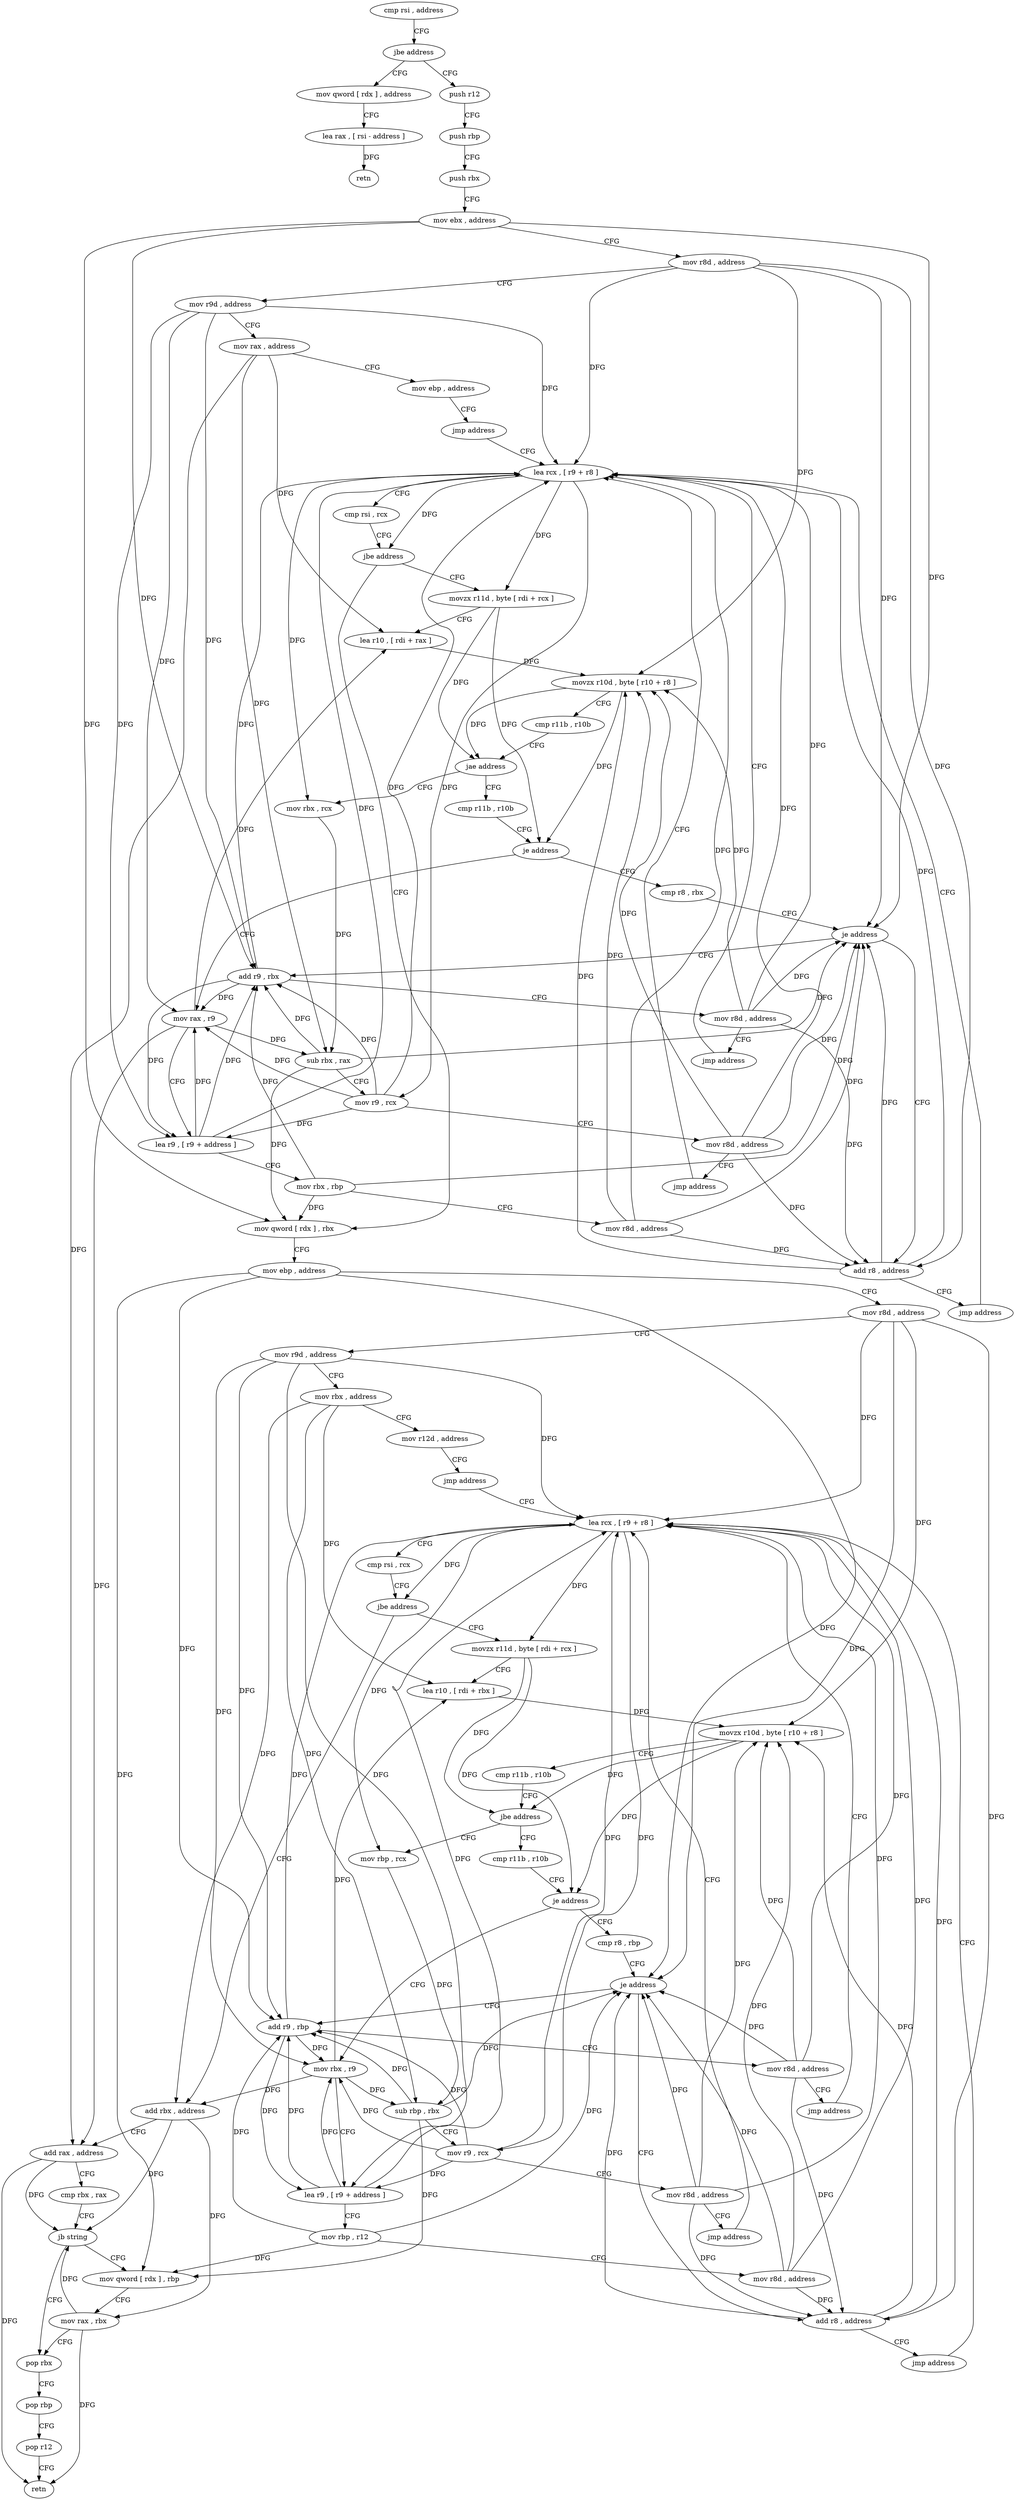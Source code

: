 digraph "func" {
"4394539" [label = "cmp rsi , address" ]
"4394543" [label = "jbe address" ]
"4394580" [label = "mov qword [ rdx ] , address" ]
"4394545" [label = "push r12" ]
"4394587" [label = "lea rax , [ rsi - address ]" ]
"4394591" [label = "retn" ]
"4394547" [label = "push rbp" ]
"4394548" [label = "push rbx" ]
"4394549" [label = "mov ebx , address" ]
"4394554" [label = "mov r8d , address" ]
"4394560" [label = "mov r9d , address" ]
"4394566" [label = "mov rax , address" ]
"4394573" [label = "mov ebp , address" ]
"4394578" [label = "jmp address" ]
"4394613" [label = "lea rcx , [ r9 + r8 ]" ]
"4394617" [label = "cmp rsi , rcx" ]
"4394620" [label = "jbe address" ]
"4394680" [label = "mov qword [ rdx ] , rbx" ]
"4394622" [label = "movzx r11d , byte [ rdi + rcx ]" ]
"4394683" [label = "mov ebp , address" ]
"4394688" [label = "mov r8d , address" ]
"4394694" [label = "mov r9d , address" ]
"4394700" [label = "mov rbx , address" ]
"4394707" [label = "mov r12d , address" ]
"4394713" [label = "jmp address" ]
"4394736" [label = "lea rcx , [ r9 + r8 ]" ]
"4394627" [label = "lea r10 , [ rdi + rax ]" ]
"4394631" [label = "movzx r10d , byte [ r10 + r8 ]" ]
"4394636" [label = "cmp r11b , r10b" ]
"4394639" [label = "jae address" ]
"4394592" [label = "cmp r11b , r10b" ]
"4394641" [label = "mov rbx , rcx" ]
"4394740" [label = "cmp rsi , rcx" ]
"4394743" [label = "jbe address" ]
"4394803" [label = "add rbx , address" ]
"4394745" [label = "movzx r11d , byte [ rdi + rcx ]" ]
"4394595" [label = "je address" ]
"4394658" [label = "cmp r8 , rbx" ]
"4394597" [label = "mov rax , r9" ]
"4394644" [label = "sub rbx , rax" ]
"4394647" [label = "mov r9 , rcx" ]
"4394650" [label = "mov r8d , address" ]
"4394656" [label = "jmp address" ]
"4394807" [label = "add rax , address" ]
"4394811" [label = "cmp rbx , rax" ]
"4394814" [label = "jb string" ]
"4394822" [label = "pop rbx" ]
"4394816" [label = "mov qword [ rdx ] , rbp" ]
"4394750" [label = "lea r10 , [ rdi + rbx ]" ]
"4394754" [label = "movzx r10d , byte [ r10 + r8 ]" ]
"4394759" [label = "cmp r11b , r10b" ]
"4394762" [label = "jbe address" ]
"4394715" [label = "cmp r11b , r10b" ]
"4394764" [label = "mov rbp , rcx" ]
"4394661" [label = "je address" ]
"4394669" [label = "add r9 , rbx" ]
"4394663" [label = "add r8 , address" ]
"4394600" [label = "lea r9 , [ r9 + address ]" ]
"4394604" [label = "mov rbx , rbp" ]
"4394607" [label = "mov r8d , address" ]
"4394823" [label = "pop rbp" ]
"4394824" [label = "pop r12" ]
"4394826" [label = "retn" ]
"4394819" [label = "mov rax , rbx" ]
"4394718" [label = "je address" ]
"4394781" [label = "cmp r8 , rbp" ]
"4394720" [label = "mov rbx , r9" ]
"4394767" [label = "sub rbp , rbx" ]
"4394770" [label = "mov r9 , rcx" ]
"4394773" [label = "mov r8d , address" ]
"4394779" [label = "jmp address" ]
"4394672" [label = "mov r8d , address" ]
"4394678" [label = "jmp address" ]
"4394667" [label = "jmp address" ]
"4394784" [label = "je address" ]
"4394792" [label = "add r9 , rbp" ]
"4394786" [label = "add r8 , address" ]
"4394723" [label = "lea r9 , [ r9 + address ]" ]
"4394727" [label = "mov rbp , r12" ]
"4394730" [label = "mov r8d , address" ]
"4394795" [label = "mov r8d , address" ]
"4394801" [label = "jmp address" ]
"4394790" [label = "jmp address" ]
"4394539" -> "4394543" [ label = "CFG" ]
"4394543" -> "4394580" [ label = "CFG" ]
"4394543" -> "4394545" [ label = "CFG" ]
"4394580" -> "4394587" [ label = "CFG" ]
"4394545" -> "4394547" [ label = "CFG" ]
"4394587" -> "4394591" [ label = "DFG" ]
"4394547" -> "4394548" [ label = "CFG" ]
"4394548" -> "4394549" [ label = "CFG" ]
"4394549" -> "4394554" [ label = "CFG" ]
"4394549" -> "4394680" [ label = "DFG" ]
"4394549" -> "4394661" [ label = "DFG" ]
"4394549" -> "4394669" [ label = "DFG" ]
"4394554" -> "4394560" [ label = "CFG" ]
"4394554" -> "4394613" [ label = "DFG" ]
"4394554" -> "4394631" [ label = "DFG" ]
"4394554" -> "4394661" [ label = "DFG" ]
"4394554" -> "4394663" [ label = "DFG" ]
"4394560" -> "4394566" [ label = "CFG" ]
"4394560" -> "4394613" [ label = "DFG" ]
"4394560" -> "4394597" [ label = "DFG" ]
"4394560" -> "4394600" [ label = "DFG" ]
"4394560" -> "4394669" [ label = "DFG" ]
"4394566" -> "4394573" [ label = "CFG" ]
"4394566" -> "4394627" [ label = "DFG" ]
"4394566" -> "4394644" [ label = "DFG" ]
"4394566" -> "4394807" [ label = "DFG" ]
"4394573" -> "4394578" [ label = "CFG" ]
"4394578" -> "4394613" [ label = "CFG" ]
"4394613" -> "4394617" [ label = "CFG" ]
"4394613" -> "4394620" [ label = "DFG" ]
"4394613" -> "4394622" [ label = "DFG" ]
"4394613" -> "4394641" [ label = "DFG" ]
"4394613" -> "4394647" [ label = "DFG" ]
"4394617" -> "4394620" [ label = "CFG" ]
"4394620" -> "4394680" [ label = "CFG" ]
"4394620" -> "4394622" [ label = "CFG" ]
"4394680" -> "4394683" [ label = "CFG" ]
"4394622" -> "4394627" [ label = "CFG" ]
"4394622" -> "4394639" [ label = "DFG" ]
"4394622" -> "4394595" [ label = "DFG" ]
"4394683" -> "4394688" [ label = "CFG" ]
"4394683" -> "4394816" [ label = "DFG" ]
"4394683" -> "4394784" [ label = "DFG" ]
"4394683" -> "4394792" [ label = "DFG" ]
"4394688" -> "4394694" [ label = "CFG" ]
"4394688" -> "4394736" [ label = "DFG" ]
"4394688" -> "4394754" [ label = "DFG" ]
"4394688" -> "4394784" [ label = "DFG" ]
"4394688" -> "4394786" [ label = "DFG" ]
"4394694" -> "4394700" [ label = "CFG" ]
"4394694" -> "4394736" [ label = "DFG" ]
"4394694" -> "4394720" [ label = "DFG" ]
"4394694" -> "4394723" [ label = "DFG" ]
"4394694" -> "4394792" [ label = "DFG" ]
"4394700" -> "4394707" [ label = "CFG" ]
"4394700" -> "4394803" [ label = "DFG" ]
"4394700" -> "4394750" [ label = "DFG" ]
"4394700" -> "4394767" [ label = "DFG" ]
"4394707" -> "4394713" [ label = "CFG" ]
"4394713" -> "4394736" [ label = "CFG" ]
"4394736" -> "4394740" [ label = "CFG" ]
"4394736" -> "4394743" [ label = "DFG" ]
"4394736" -> "4394745" [ label = "DFG" ]
"4394736" -> "4394764" [ label = "DFG" ]
"4394736" -> "4394770" [ label = "DFG" ]
"4394627" -> "4394631" [ label = "DFG" ]
"4394631" -> "4394636" [ label = "CFG" ]
"4394631" -> "4394639" [ label = "DFG" ]
"4394631" -> "4394595" [ label = "DFG" ]
"4394636" -> "4394639" [ label = "CFG" ]
"4394639" -> "4394592" [ label = "CFG" ]
"4394639" -> "4394641" [ label = "CFG" ]
"4394592" -> "4394595" [ label = "CFG" ]
"4394641" -> "4394644" [ label = "DFG" ]
"4394740" -> "4394743" [ label = "CFG" ]
"4394743" -> "4394803" [ label = "CFG" ]
"4394743" -> "4394745" [ label = "CFG" ]
"4394803" -> "4394807" [ label = "CFG" ]
"4394803" -> "4394814" [ label = "DFG" ]
"4394803" -> "4394819" [ label = "DFG" ]
"4394745" -> "4394750" [ label = "CFG" ]
"4394745" -> "4394762" [ label = "DFG" ]
"4394745" -> "4394718" [ label = "DFG" ]
"4394595" -> "4394658" [ label = "CFG" ]
"4394595" -> "4394597" [ label = "CFG" ]
"4394658" -> "4394661" [ label = "CFG" ]
"4394597" -> "4394600" [ label = "CFG" ]
"4394597" -> "4394627" [ label = "DFG" ]
"4394597" -> "4394644" [ label = "DFG" ]
"4394597" -> "4394807" [ label = "DFG" ]
"4394644" -> "4394647" [ label = "CFG" ]
"4394644" -> "4394680" [ label = "DFG" ]
"4394644" -> "4394661" [ label = "DFG" ]
"4394644" -> "4394669" [ label = "DFG" ]
"4394647" -> "4394650" [ label = "CFG" ]
"4394647" -> "4394613" [ label = "DFG" ]
"4394647" -> "4394597" [ label = "DFG" ]
"4394647" -> "4394600" [ label = "DFG" ]
"4394647" -> "4394669" [ label = "DFG" ]
"4394650" -> "4394656" [ label = "CFG" ]
"4394650" -> "4394613" [ label = "DFG" ]
"4394650" -> "4394631" [ label = "DFG" ]
"4394650" -> "4394661" [ label = "DFG" ]
"4394650" -> "4394663" [ label = "DFG" ]
"4394656" -> "4394613" [ label = "CFG" ]
"4394807" -> "4394811" [ label = "CFG" ]
"4394807" -> "4394814" [ label = "DFG" ]
"4394807" -> "4394826" [ label = "DFG" ]
"4394811" -> "4394814" [ label = "CFG" ]
"4394814" -> "4394822" [ label = "CFG" ]
"4394814" -> "4394816" [ label = "CFG" ]
"4394822" -> "4394823" [ label = "CFG" ]
"4394816" -> "4394819" [ label = "CFG" ]
"4394750" -> "4394754" [ label = "DFG" ]
"4394754" -> "4394759" [ label = "CFG" ]
"4394754" -> "4394762" [ label = "DFG" ]
"4394754" -> "4394718" [ label = "DFG" ]
"4394759" -> "4394762" [ label = "CFG" ]
"4394762" -> "4394715" [ label = "CFG" ]
"4394762" -> "4394764" [ label = "CFG" ]
"4394715" -> "4394718" [ label = "CFG" ]
"4394764" -> "4394767" [ label = "DFG" ]
"4394661" -> "4394669" [ label = "CFG" ]
"4394661" -> "4394663" [ label = "CFG" ]
"4394669" -> "4394672" [ label = "CFG" ]
"4394669" -> "4394597" [ label = "DFG" ]
"4394669" -> "4394600" [ label = "DFG" ]
"4394669" -> "4394613" [ label = "DFG" ]
"4394663" -> "4394667" [ label = "CFG" ]
"4394663" -> "4394613" [ label = "DFG" ]
"4394663" -> "4394631" [ label = "DFG" ]
"4394663" -> "4394661" [ label = "DFG" ]
"4394600" -> "4394604" [ label = "CFG" ]
"4394600" -> "4394597" [ label = "DFG" ]
"4394600" -> "4394613" [ label = "DFG" ]
"4394600" -> "4394669" [ label = "DFG" ]
"4394604" -> "4394607" [ label = "CFG" ]
"4394604" -> "4394680" [ label = "DFG" ]
"4394604" -> "4394661" [ label = "DFG" ]
"4394604" -> "4394669" [ label = "DFG" ]
"4394607" -> "4394613" [ label = "DFG" ]
"4394607" -> "4394631" [ label = "DFG" ]
"4394607" -> "4394661" [ label = "DFG" ]
"4394607" -> "4394663" [ label = "DFG" ]
"4394823" -> "4394824" [ label = "CFG" ]
"4394824" -> "4394826" [ label = "CFG" ]
"4394819" -> "4394822" [ label = "CFG" ]
"4394819" -> "4394814" [ label = "DFG" ]
"4394819" -> "4394826" [ label = "DFG" ]
"4394718" -> "4394781" [ label = "CFG" ]
"4394718" -> "4394720" [ label = "CFG" ]
"4394781" -> "4394784" [ label = "CFG" ]
"4394720" -> "4394723" [ label = "CFG" ]
"4394720" -> "4394803" [ label = "DFG" ]
"4394720" -> "4394750" [ label = "DFG" ]
"4394720" -> "4394767" [ label = "DFG" ]
"4394767" -> "4394770" [ label = "CFG" ]
"4394767" -> "4394816" [ label = "DFG" ]
"4394767" -> "4394784" [ label = "DFG" ]
"4394767" -> "4394792" [ label = "DFG" ]
"4394770" -> "4394773" [ label = "CFG" ]
"4394770" -> "4394736" [ label = "DFG" ]
"4394770" -> "4394720" [ label = "DFG" ]
"4394770" -> "4394723" [ label = "DFG" ]
"4394770" -> "4394792" [ label = "DFG" ]
"4394773" -> "4394779" [ label = "CFG" ]
"4394773" -> "4394736" [ label = "DFG" ]
"4394773" -> "4394754" [ label = "DFG" ]
"4394773" -> "4394784" [ label = "DFG" ]
"4394773" -> "4394786" [ label = "DFG" ]
"4394779" -> "4394736" [ label = "CFG" ]
"4394672" -> "4394678" [ label = "CFG" ]
"4394672" -> "4394613" [ label = "DFG" ]
"4394672" -> "4394631" [ label = "DFG" ]
"4394672" -> "4394661" [ label = "DFG" ]
"4394672" -> "4394663" [ label = "DFG" ]
"4394678" -> "4394613" [ label = "CFG" ]
"4394667" -> "4394613" [ label = "CFG" ]
"4394784" -> "4394792" [ label = "CFG" ]
"4394784" -> "4394786" [ label = "CFG" ]
"4394792" -> "4394795" [ label = "CFG" ]
"4394792" -> "4394720" [ label = "DFG" ]
"4394792" -> "4394723" [ label = "DFG" ]
"4394792" -> "4394736" [ label = "DFG" ]
"4394786" -> "4394790" [ label = "CFG" ]
"4394786" -> "4394736" [ label = "DFG" ]
"4394786" -> "4394754" [ label = "DFG" ]
"4394786" -> "4394784" [ label = "DFG" ]
"4394723" -> "4394727" [ label = "CFG" ]
"4394723" -> "4394720" [ label = "DFG" ]
"4394723" -> "4394736" [ label = "DFG" ]
"4394723" -> "4394792" [ label = "DFG" ]
"4394727" -> "4394730" [ label = "CFG" ]
"4394727" -> "4394816" [ label = "DFG" ]
"4394727" -> "4394784" [ label = "DFG" ]
"4394727" -> "4394792" [ label = "DFG" ]
"4394730" -> "4394736" [ label = "DFG" ]
"4394730" -> "4394754" [ label = "DFG" ]
"4394730" -> "4394784" [ label = "DFG" ]
"4394730" -> "4394786" [ label = "DFG" ]
"4394795" -> "4394801" [ label = "CFG" ]
"4394795" -> "4394736" [ label = "DFG" ]
"4394795" -> "4394754" [ label = "DFG" ]
"4394795" -> "4394784" [ label = "DFG" ]
"4394795" -> "4394786" [ label = "DFG" ]
"4394801" -> "4394736" [ label = "CFG" ]
"4394790" -> "4394736" [ label = "CFG" ]
}
